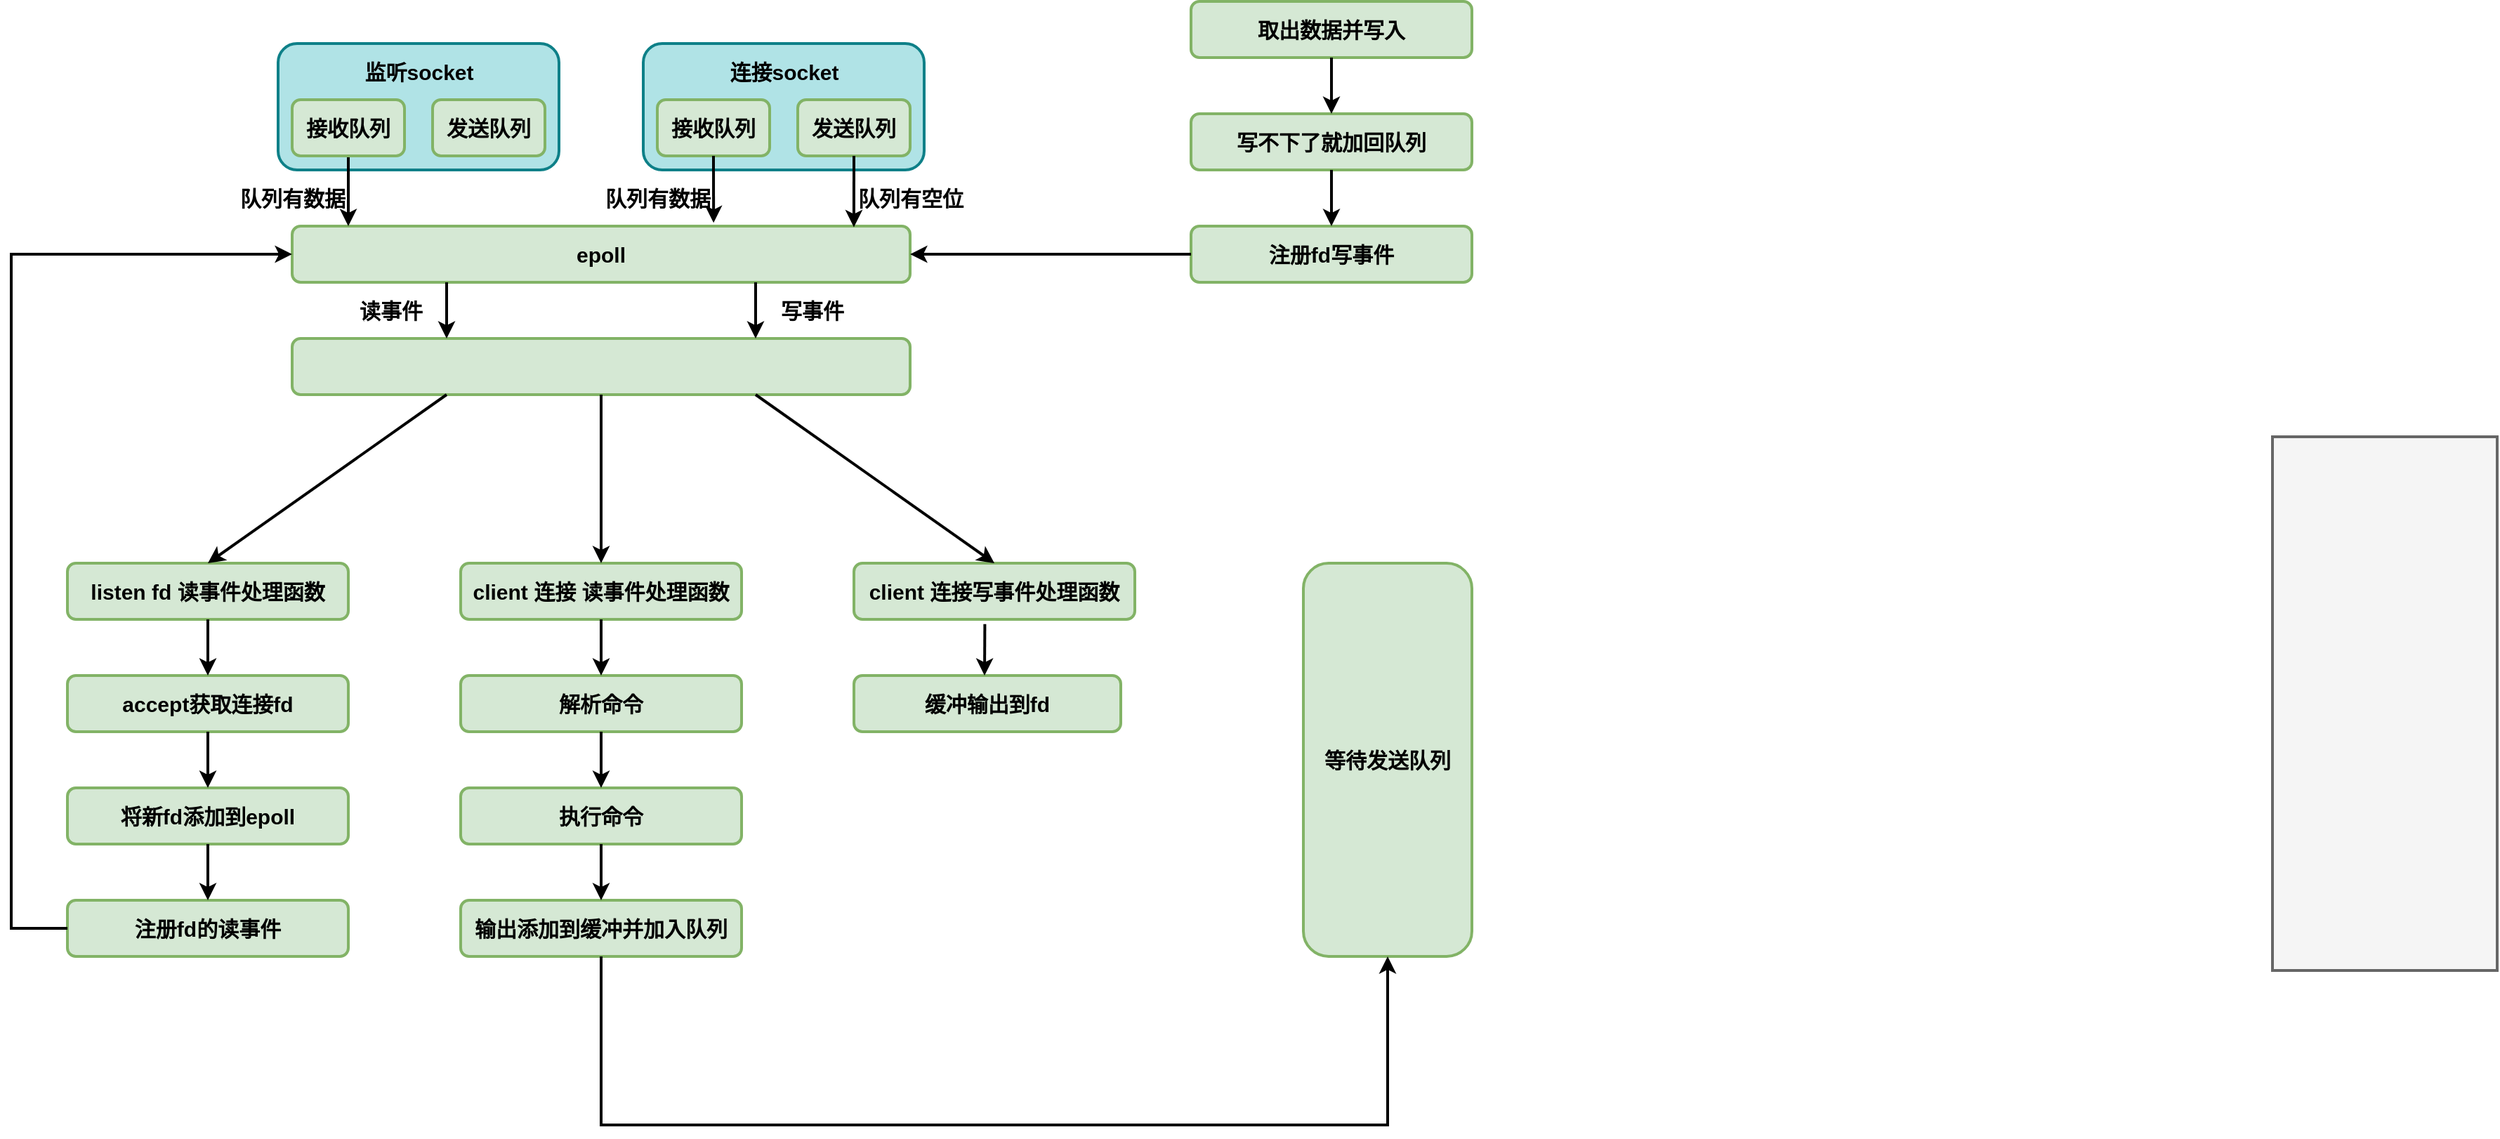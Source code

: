 <mxfile version="20.8.1" type="github">
  <diagram id="QtodGj0ftuX0PRAN--Z4" name="第 1 页">
    <mxGraphModel dx="908" dy="2144" grid="1" gridSize="10" guides="1" tooltips="1" connect="1" arrows="1" fold="1" page="1" pageScale="1" pageWidth="827" pageHeight="1169" math="0" shadow="0">
      <root>
        <mxCell id="0" />
        <mxCell id="1" parent="0" />
        <mxCell id="DcsP90gjUwVZ1aXJp-p7-53" value="" style="rounded=1;whiteSpace=wrap;html=1;strokeWidth=2;fillWeight=4;hachureGap=8;hachureAngle=45;fillColor=#b0e3e6;strokeColor=#0e8088;" vertex="1" parent="1">
          <mxGeometry x="1290" y="30" width="200" height="90" as="geometry" />
        </mxCell>
        <mxCell id="DcsP90gjUwVZ1aXJp-p7-51" value="" style="rounded=1;whiteSpace=wrap;html=1;strokeWidth=2;fillWeight=4;hachureGap=8;hachureAngle=45;fillColor=#b0e3e6;strokeColor=#0e8088;" vertex="1" parent="1">
          <mxGeometry x="1030" y="30" width="200" height="90" as="geometry" />
        </mxCell>
        <mxCell id="DcsP90gjUwVZ1aXJp-p7-25" value="" style="rounded=0;whiteSpace=wrap;html=1;strokeWidth=2;fillWeight=4;hachureGap=8;hachureAngle=45;fillColor=#f5f5f5;strokeColor=#666666;fontSize=15;fontStyle=1;fontColor=#333333;" vertex="1" parent="1">
          <mxGeometry x="2450" y="310" width="160" height="380" as="geometry" />
        </mxCell>
        <mxCell id="DcsP90gjUwVZ1aXJp-p7-2" value="&lt;span style=&quot;font-size: 15px;&quot;&gt;&lt;b&gt;接收队列&lt;/b&gt;&lt;/span&gt;" style="rounded=1;whiteSpace=wrap;html=1;strokeWidth=2;fillWeight=4;hachureGap=8;hachureAngle=45;fillColor=#d5e8d4;strokeColor=#82b366;" vertex="1" parent="1">
          <mxGeometry x="1300" y="70" width="80" height="40" as="geometry" />
        </mxCell>
        <mxCell id="DcsP90gjUwVZ1aXJp-p7-5" value="&lt;span style=&quot;font-size: 15px; font-weight: 700;&quot;&gt;epoll&lt;/span&gt;" style="rounded=1;whiteSpace=wrap;html=1;strokeWidth=2;fillWeight=4;hachureGap=8;hachureAngle=45;fillColor=#d5e8d4;strokeColor=#82b366;" vertex="1" parent="1">
          <mxGeometry x="1040" y="160" width="440" height="40" as="geometry" />
        </mxCell>
        <mxCell id="DcsP90gjUwVZ1aXJp-p7-6" value="&lt;span style=&quot;font-size: 15px; font-weight: 700;&quot;&gt;client 连接 读事件处理函数&lt;/span&gt;" style="rounded=1;whiteSpace=wrap;html=1;strokeWidth=2;fillWeight=4;hachureGap=8;hachureAngle=45;fillColor=#d5e8d4;strokeColor=#82b366;" vertex="1" parent="1">
          <mxGeometry x="1160" y="400" width="200" height="40" as="geometry" />
        </mxCell>
        <mxCell id="DcsP90gjUwVZ1aXJp-p7-7" value="&lt;span style=&quot;font-size: 15px; font-weight: 700;&quot;&gt;client 连接写事件处理函数&lt;/span&gt;" style="rounded=1;whiteSpace=wrap;html=1;strokeWidth=2;fillWeight=4;hachureGap=8;hachureAngle=45;fillColor=#d5e8d4;strokeColor=#82b366;" vertex="1" parent="1">
          <mxGeometry x="1440" y="400" width="200" height="40" as="geometry" />
        </mxCell>
        <mxCell id="DcsP90gjUwVZ1aXJp-p7-8" value="&lt;span style=&quot;font-size: 15px; font-weight: 700;&quot;&gt;listen fd 读事件处理函数&lt;/span&gt;" style="rounded=1;whiteSpace=wrap;html=1;strokeWidth=2;fillWeight=4;hachureGap=8;hachureAngle=45;fillColor=#d5e8d4;strokeColor=#82b366;" vertex="1" parent="1">
          <mxGeometry x="880" y="400" width="200" height="40" as="geometry" />
        </mxCell>
        <mxCell id="DcsP90gjUwVZ1aXJp-p7-9" value="" style="rounded=1;whiteSpace=wrap;html=1;strokeWidth=2;fillWeight=4;hachureGap=8;hachureAngle=45;fillColor=#d5e8d4;strokeColor=#82b366;" vertex="1" parent="1">
          <mxGeometry x="1040" y="240" width="440" height="40" as="geometry" />
        </mxCell>
        <mxCell id="DcsP90gjUwVZ1aXJp-p7-10" value="&lt;span style=&quot;font-size: 15px; font-weight: 700;&quot;&gt;accept获取连接fd&lt;/span&gt;" style="rounded=1;whiteSpace=wrap;html=1;strokeWidth=2;fillWeight=4;hachureGap=8;hachureAngle=45;fillColor=#d5e8d4;strokeColor=#82b366;" vertex="1" parent="1">
          <mxGeometry x="880" y="480" width="200" height="40" as="geometry" />
        </mxCell>
        <mxCell id="DcsP90gjUwVZ1aXJp-p7-11" value="&lt;span style=&quot;font-size: 15px; font-weight: 700;&quot;&gt;将新fd添加到epoll&lt;/span&gt;" style="rounded=1;whiteSpace=wrap;html=1;strokeWidth=2;fillWeight=4;hachureGap=8;hachureAngle=45;fillColor=#d5e8d4;strokeColor=#82b366;" vertex="1" parent="1">
          <mxGeometry x="880" y="560" width="200" height="40" as="geometry" />
        </mxCell>
        <mxCell id="DcsP90gjUwVZ1aXJp-p7-12" value="&lt;span style=&quot;font-size: 15px; font-weight: 700;&quot;&gt;注册fd的读事件&lt;/span&gt;" style="rounded=1;whiteSpace=wrap;html=1;strokeWidth=2;fillWeight=4;hachureGap=8;hachureAngle=45;fillColor=#d5e8d4;strokeColor=#82b366;" vertex="1" parent="1">
          <mxGeometry x="880" y="640" width="200" height="40" as="geometry" />
        </mxCell>
        <mxCell id="DcsP90gjUwVZ1aXJp-p7-13" value="&lt;span style=&quot;font-size: 15px;&quot;&gt;&lt;b&gt;输出添加到缓冲并加入队列&lt;/b&gt;&lt;/span&gt;" style="rounded=1;whiteSpace=wrap;html=1;strokeWidth=2;fillWeight=4;hachureGap=8;hachureAngle=45;fillColor=#d5e8d4;strokeColor=#82b366;" vertex="1" parent="1">
          <mxGeometry x="1160" y="640" width="200" height="40" as="geometry" />
        </mxCell>
        <mxCell id="DcsP90gjUwVZ1aXJp-p7-14" value="&lt;span style=&quot;font-size: 15px; font-weight: 700;&quot;&gt;缓冲输出到fd&lt;/span&gt;" style="rounded=1;whiteSpace=wrap;html=1;strokeWidth=2;fillWeight=4;hachureGap=8;hachureAngle=45;fillColor=#d5e8d4;strokeColor=#82b366;" vertex="1" parent="1">
          <mxGeometry x="1440" y="480" width="190" height="40" as="geometry" />
        </mxCell>
        <mxCell id="DcsP90gjUwVZ1aXJp-p7-15" value="&lt;span style=&quot;font-size: 15px;&quot;&gt;&lt;b&gt;解析命令&lt;/b&gt;&lt;/span&gt;" style="rounded=1;whiteSpace=wrap;html=1;strokeWidth=2;fillWeight=4;hachureGap=8;hachureAngle=45;fillColor=#d5e8d4;strokeColor=#82b366;" vertex="1" parent="1">
          <mxGeometry x="1160" y="480" width="200" height="40" as="geometry" />
        </mxCell>
        <mxCell id="DcsP90gjUwVZ1aXJp-p7-16" value="&lt;span style=&quot;font-size: 15px;&quot;&gt;&lt;b&gt;执行命令&lt;/b&gt;&lt;/span&gt;" style="rounded=1;whiteSpace=wrap;html=1;strokeWidth=2;fillWeight=4;hachureGap=8;hachureAngle=45;fillColor=#d5e8d4;strokeColor=#82b366;" vertex="1" parent="1">
          <mxGeometry x="1160" y="560" width="200" height="40" as="geometry" />
        </mxCell>
        <mxCell id="DcsP90gjUwVZ1aXJp-p7-17" value="" style="endArrow=classic;html=1;rounded=0;strokeWidth=2;exitX=0;exitY=0.5;exitDx=0;exitDy=0;entryX=0;entryY=0.5;entryDx=0;entryDy=0;" edge="1" parent="1" source="DcsP90gjUwVZ1aXJp-p7-12" target="DcsP90gjUwVZ1aXJp-p7-5">
          <mxGeometry width="50" height="50" relative="1" as="geometry">
            <mxPoint x="920" y="300" as="sourcePoint" />
            <mxPoint x="970" y="250" as="targetPoint" />
            <Array as="points">
              <mxPoint x="840" y="660" />
              <mxPoint x="840" y="180" />
            </Array>
          </mxGeometry>
        </mxCell>
        <mxCell id="DcsP90gjUwVZ1aXJp-p7-18" value="" style="endArrow=classic;html=1;rounded=0;strokeWidth=2;exitX=0.5;exitY=1;exitDx=0;exitDy=0;" edge="1" parent="1" source="DcsP90gjUwVZ1aXJp-p7-47">
          <mxGeometry width="50" height="50" relative="1" as="geometry">
            <mxPoint x="1100" y="80" as="sourcePoint" />
            <mxPoint x="1080" y="160" as="targetPoint" />
          </mxGeometry>
        </mxCell>
        <mxCell id="DcsP90gjUwVZ1aXJp-p7-19" value="" style="endArrow=classic;html=1;rounded=0;strokeWidth=2;exitX=0.25;exitY=1;exitDx=0;exitDy=0;entryX=0.25;entryY=0;entryDx=0;entryDy=0;" edge="1" parent="1" source="DcsP90gjUwVZ1aXJp-p7-5" target="DcsP90gjUwVZ1aXJp-p7-9">
          <mxGeometry width="50" height="50" relative="1" as="geometry">
            <mxPoint x="1040" y="90" as="sourcePoint" />
            <mxPoint x="1160" y="170" as="targetPoint" />
          </mxGeometry>
        </mxCell>
        <mxCell id="DcsP90gjUwVZ1aXJp-p7-20" value="" style="endArrow=classic;html=1;rounded=0;strokeWidth=2;exitX=0.25;exitY=1;exitDx=0;exitDy=0;entryX=0.5;entryY=0;entryDx=0;entryDy=0;" edge="1" parent="1" source="DcsP90gjUwVZ1aXJp-p7-9" target="DcsP90gjUwVZ1aXJp-p7-8">
          <mxGeometry width="50" height="50" relative="1" as="geometry">
            <mxPoint x="1160" y="210" as="sourcePoint" />
            <mxPoint x="1160" y="290" as="targetPoint" />
          </mxGeometry>
        </mxCell>
        <mxCell id="DcsP90gjUwVZ1aXJp-p7-21" value="" style="endArrow=classic;html=1;rounded=0;strokeWidth=2;exitX=0.5;exitY=1;exitDx=0;exitDy=0;entryX=0.682;entryY=-0.059;entryDx=0;entryDy=0;entryPerimeter=0;" edge="1" parent="1" source="DcsP90gjUwVZ1aXJp-p7-2" target="DcsP90gjUwVZ1aXJp-p7-5">
          <mxGeometry width="50" height="50" relative="1" as="geometry">
            <mxPoint x="1070" y="90" as="sourcePoint" />
            <mxPoint x="1160" y="170" as="targetPoint" />
          </mxGeometry>
        </mxCell>
        <mxCell id="DcsP90gjUwVZ1aXJp-p7-23" value="" style="endArrow=classic;html=1;rounded=0;strokeWidth=2;exitX=0.5;exitY=1;exitDx=0;exitDy=0;" edge="1" parent="1" source="DcsP90gjUwVZ1aXJp-p7-9" target="DcsP90gjUwVZ1aXJp-p7-6">
          <mxGeometry width="50" height="50" relative="1" as="geometry">
            <mxPoint x="1270" y="210" as="sourcePoint" />
            <mxPoint x="1270" y="290" as="targetPoint" />
          </mxGeometry>
        </mxCell>
        <mxCell id="DcsP90gjUwVZ1aXJp-p7-24" value="等待发送队列" style="rounded=1;whiteSpace=wrap;html=1;strokeWidth=2;fillWeight=4;hachureGap=8;hachureAngle=45;fillColor=#d5e8d4;strokeColor=#82b366;fontSize=15;fontStyle=1" vertex="1" parent="1">
          <mxGeometry x="1760" y="400" width="120" height="280" as="geometry" />
        </mxCell>
        <mxCell id="DcsP90gjUwVZ1aXJp-p7-26" value="" style="endArrow=classic;html=1;rounded=0;strokeWidth=2;fontSize=15;exitX=0.75;exitY=1;exitDx=0;exitDy=0;entryX=0.75;entryY=0;entryDx=0;entryDy=0;" edge="1" parent="1" source="DcsP90gjUwVZ1aXJp-p7-5" target="DcsP90gjUwVZ1aXJp-p7-9">
          <mxGeometry width="50" height="50" relative="1" as="geometry">
            <mxPoint x="1680" y="230" as="sourcePoint" />
            <mxPoint x="1730" y="180" as="targetPoint" />
          </mxGeometry>
        </mxCell>
        <mxCell id="DcsP90gjUwVZ1aXJp-p7-28" value="" style="endArrow=classic;html=1;rounded=0;strokeWidth=2;fontSize=15;exitX=0.5;exitY=1;exitDx=0;exitDy=0;entryX=0.5;entryY=1;entryDx=0;entryDy=0;" edge="1" parent="1" source="DcsP90gjUwVZ1aXJp-p7-13" target="DcsP90gjUwVZ1aXJp-p7-24">
          <mxGeometry width="50" height="50" relative="1" as="geometry">
            <mxPoint x="1230" y="830" as="sourcePoint" />
            <mxPoint x="1280" y="780" as="targetPoint" />
            <Array as="points">
              <mxPoint x="1260" y="800" />
              <mxPoint x="1820" y="800" />
            </Array>
          </mxGeometry>
        </mxCell>
        <mxCell id="DcsP90gjUwVZ1aXJp-p7-29" value="&lt;span style=&quot;font-size: 15px;&quot;&gt;&lt;b&gt;取出数据并写入&lt;/b&gt;&lt;/span&gt;" style="rounded=1;whiteSpace=wrap;html=1;strokeWidth=2;fillWeight=4;hachureGap=8;hachureAngle=45;fillColor=#d5e8d4;strokeColor=#82b366;" vertex="1" parent="1">
          <mxGeometry x="1680" width="200" height="40" as="geometry" />
        </mxCell>
        <mxCell id="DcsP90gjUwVZ1aXJp-p7-30" value="&lt;span style=&quot;font-size: 15px;&quot;&gt;&lt;b&gt;写不下了就加回队列&lt;/b&gt;&lt;/span&gt;" style="rounded=1;whiteSpace=wrap;html=1;strokeWidth=2;fillWeight=4;hachureGap=8;hachureAngle=45;fillColor=#d5e8d4;strokeColor=#82b366;" vertex="1" parent="1">
          <mxGeometry x="1680" y="80" width="200" height="40" as="geometry" />
        </mxCell>
        <mxCell id="DcsP90gjUwVZ1aXJp-p7-31" value="&lt;span style=&quot;font-size: 15px;&quot;&gt;&lt;b&gt;注册fd写事件&lt;/b&gt;&lt;/span&gt;" style="rounded=1;whiteSpace=wrap;html=1;strokeWidth=2;fillWeight=4;hachureGap=8;hachureAngle=45;fillColor=#d5e8d4;strokeColor=#82b366;" vertex="1" parent="1">
          <mxGeometry x="1680" y="160" width="200" height="40" as="geometry" />
        </mxCell>
        <mxCell id="DcsP90gjUwVZ1aXJp-p7-32" value="" style="endArrow=classic;html=1;rounded=0;strokeWidth=2;fontSize=15;exitX=0;exitY=0.5;exitDx=0;exitDy=0;entryX=1;entryY=0.5;entryDx=0;entryDy=0;" edge="1" parent="1" source="DcsP90gjUwVZ1aXJp-p7-31" target="DcsP90gjUwVZ1aXJp-p7-5">
          <mxGeometry width="50" height="50" relative="1" as="geometry">
            <mxPoint x="1380" y="210" as="sourcePoint" />
            <mxPoint x="1380" y="290" as="targetPoint" />
          </mxGeometry>
        </mxCell>
        <mxCell id="DcsP90gjUwVZ1aXJp-p7-33" value="" style="endArrow=classic;html=1;rounded=0;strokeWidth=2;exitX=0.5;exitY=1;exitDx=0;exitDy=0;entryX=0.5;entryY=0;entryDx=0;entryDy=0;" edge="1" parent="1" source="DcsP90gjUwVZ1aXJp-p7-29" target="DcsP90gjUwVZ1aXJp-p7-30">
          <mxGeometry width="50" height="50" relative="1" as="geometry">
            <mxPoint x="1270" y="290" as="sourcePoint" />
            <mxPoint x="1270" y="370" as="targetPoint" />
          </mxGeometry>
        </mxCell>
        <mxCell id="DcsP90gjUwVZ1aXJp-p7-34" value="" style="endArrow=classic;html=1;rounded=0;strokeWidth=2;exitX=0.5;exitY=1;exitDx=0;exitDy=0;entryX=0.5;entryY=0;entryDx=0;entryDy=0;" edge="1" parent="1" source="DcsP90gjUwVZ1aXJp-p7-30" target="DcsP90gjUwVZ1aXJp-p7-31">
          <mxGeometry width="50" height="50" relative="1" as="geometry">
            <mxPoint x="1790" y="50" as="sourcePoint" />
            <mxPoint x="1790" y="90" as="targetPoint" />
          </mxGeometry>
        </mxCell>
        <mxCell id="DcsP90gjUwVZ1aXJp-p7-36" value="" style="endArrow=classic;html=1;rounded=0;strokeWidth=2;fontSize=15;exitX=0.5;exitY=1;exitDx=0;exitDy=0;entryX=0.5;entryY=0;entryDx=0;entryDy=0;" edge="1" parent="1" source="DcsP90gjUwVZ1aXJp-p7-8" target="DcsP90gjUwVZ1aXJp-p7-10">
          <mxGeometry width="50" height="50" relative="1" as="geometry">
            <mxPoint x="900" y="370" as="sourcePoint" />
            <mxPoint x="950" y="320" as="targetPoint" />
          </mxGeometry>
        </mxCell>
        <mxCell id="DcsP90gjUwVZ1aXJp-p7-37" value="" style="endArrow=classic;html=1;rounded=0;strokeWidth=2;fontSize=15;exitX=0.5;exitY=1;exitDx=0;exitDy=0;entryX=0.5;entryY=0;entryDx=0;entryDy=0;" edge="1" parent="1" source="DcsP90gjUwVZ1aXJp-p7-10" target="DcsP90gjUwVZ1aXJp-p7-11">
          <mxGeometry width="50" height="50" relative="1" as="geometry">
            <mxPoint x="880" y="600" as="sourcePoint" />
            <mxPoint x="930" y="550" as="targetPoint" />
          </mxGeometry>
        </mxCell>
        <mxCell id="DcsP90gjUwVZ1aXJp-p7-38" value="" style="endArrow=classic;html=1;rounded=0;strokeWidth=2;fontSize=15;entryX=0.5;entryY=0;entryDx=0;entryDy=0;" edge="1" parent="1" source="DcsP90gjUwVZ1aXJp-p7-11" target="DcsP90gjUwVZ1aXJp-p7-12">
          <mxGeometry width="50" height="50" relative="1" as="geometry">
            <mxPoint x="910" y="750" as="sourcePoint" />
            <mxPoint x="960" y="700" as="targetPoint" />
          </mxGeometry>
        </mxCell>
        <mxCell id="DcsP90gjUwVZ1aXJp-p7-39" value="" style="endArrow=classic;html=1;rounded=0;strokeWidth=2;fontSize=15;exitX=0.5;exitY=1;exitDx=0;exitDy=0;entryX=0.5;entryY=0;entryDx=0;entryDy=0;" edge="1" parent="1" source="DcsP90gjUwVZ1aXJp-p7-6" target="DcsP90gjUwVZ1aXJp-p7-15">
          <mxGeometry width="50" height="50" relative="1" as="geometry">
            <mxPoint x="1170" y="560" as="sourcePoint" />
            <mxPoint x="1220" y="510" as="targetPoint" />
          </mxGeometry>
        </mxCell>
        <mxCell id="DcsP90gjUwVZ1aXJp-p7-40" value="" style="endArrow=classic;html=1;rounded=0;strokeWidth=2;fontSize=15;exitX=0.5;exitY=1;exitDx=0;exitDy=0;" edge="1" parent="1" source="DcsP90gjUwVZ1aXJp-p7-15" target="DcsP90gjUwVZ1aXJp-p7-16">
          <mxGeometry width="50" height="50" relative="1" as="geometry">
            <mxPoint x="1070" y="680" as="sourcePoint" />
            <mxPoint x="1120" y="630" as="targetPoint" />
          </mxGeometry>
        </mxCell>
        <mxCell id="DcsP90gjUwVZ1aXJp-p7-41" value="" style="endArrow=classic;html=1;rounded=0;strokeWidth=2;fontSize=15;exitX=0.5;exitY=1;exitDx=0;exitDy=0;entryX=0.5;entryY=0;entryDx=0;entryDy=0;" edge="1" parent="1" source="DcsP90gjUwVZ1aXJp-p7-16" target="DcsP90gjUwVZ1aXJp-p7-13">
          <mxGeometry width="50" height="50" relative="1" as="geometry">
            <mxPoint x="1110" y="710" as="sourcePoint" />
            <mxPoint x="1160" y="660" as="targetPoint" />
          </mxGeometry>
        </mxCell>
        <mxCell id="DcsP90gjUwVZ1aXJp-p7-42" value="" style="endArrow=classic;html=1;rounded=0;strokeWidth=2;fontSize=15;exitX=0.466;exitY=1.083;exitDx=0;exitDy=0;exitPerimeter=0;" edge="1" parent="1" source="DcsP90gjUwVZ1aXJp-p7-7">
          <mxGeometry width="50" height="50" relative="1" as="geometry">
            <mxPoint x="1540" y="540" as="sourcePoint" />
            <mxPoint x="1533" y="480" as="targetPoint" />
          </mxGeometry>
        </mxCell>
        <mxCell id="DcsP90gjUwVZ1aXJp-p7-43" value="" style="endArrow=classic;html=1;rounded=0;strokeWidth=2;fontSize=15;exitX=0.75;exitY=1;exitDx=0;exitDy=0;entryX=0.5;entryY=0;entryDx=0;entryDy=0;" edge="1" parent="1" source="DcsP90gjUwVZ1aXJp-p7-9" target="DcsP90gjUwVZ1aXJp-p7-7">
          <mxGeometry width="50" height="50" relative="1" as="geometry">
            <mxPoint x="1430" y="360" as="sourcePoint" />
            <mxPoint x="1480" y="310" as="targetPoint" />
          </mxGeometry>
        </mxCell>
        <mxCell id="DcsP90gjUwVZ1aXJp-p7-45" value="&lt;span style=&quot;font-size: 15px;&quot;&gt;&lt;b&gt;发送队列&lt;/b&gt;&lt;/span&gt;" style="rounded=1;whiteSpace=wrap;html=1;strokeWidth=2;fillWeight=4;hachureGap=8;hachureAngle=45;fillColor=#d5e8d4;strokeColor=#82b366;" vertex="1" parent="1">
          <mxGeometry x="1400" y="70" width="80" height="40" as="geometry" />
        </mxCell>
        <mxCell id="DcsP90gjUwVZ1aXJp-p7-47" value="&lt;span style=&quot;font-size: 15px;&quot;&gt;&lt;b&gt;接收队列&lt;/b&gt;&lt;/span&gt;" style="rounded=1;whiteSpace=wrap;html=1;strokeWidth=2;fillWeight=4;hachureGap=8;hachureAngle=45;fillColor=#d5e8d4;strokeColor=#82b366;" vertex="1" parent="1">
          <mxGeometry x="1040" y="70" width="80" height="40" as="geometry" />
        </mxCell>
        <mxCell id="DcsP90gjUwVZ1aXJp-p7-48" value="&lt;span style=&quot;font-size: 15px;&quot;&gt;&lt;b&gt;发送队列&lt;/b&gt;&lt;/span&gt;" style="rounded=1;whiteSpace=wrap;html=1;strokeWidth=2;fillWeight=4;hachureGap=8;hachureAngle=45;fillColor=#d5e8d4;strokeColor=#82b366;" vertex="1" parent="1">
          <mxGeometry x="1140" y="70" width="80" height="40" as="geometry" />
        </mxCell>
        <mxCell id="DcsP90gjUwVZ1aXJp-p7-49" value="" style="endArrow=classic;html=1;rounded=0;strokeWidth=2;exitX=0.5;exitY=1;exitDx=0;exitDy=0;entryX=0.909;entryY=0.019;entryDx=0;entryDy=0;entryPerimeter=0;" edge="1" parent="1" source="DcsP90gjUwVZ1aXJp-p7-45" target="DcsP90gjUwVZ1aXJp-p7-5">
          <mxGeometry width="50" height="50" relative="1" as="geometry">
            <mxPoint x="1090" y="90" as="sourcePoint" />
            <mxPoint x="1160" y="170" as="targetPoint" />
          </mxGeometry>
        </mxCell>
        <mxCell id="DcsP90gjUwVZ1aXJp-p7-52" value="监听socket" style="text;strokeColor=none;fillColor=none;html=1;fontSize=15;fontStyle=1;verticalAlign=middle;align=center;rounded=0;" vertex="1" parent="1">
          <mxGeometry x="1080" y="30" width="100" height="40" as="geometry" />
        </mxCell>
        <mxCell id="DcsP90gjUwVZ1aXJp-p7-54" value="连接socket" style="text;strokeColor=none;fillColor=none;html=1;fontSize=15;fontStyle=1;verticalAlign=middle;align=center;rounded=0;" vertex="1" parent="1">
          <mxGeometry x="1340" y="30" width="100" height="40" as="geometry" />
        </mxCell>
        <mxCell id="DcsP90gjUwVZ1aXJp-p7-55" value="队列有空位" style="text;strokeColor=none;fillColor=none;html=1;fontSize=15;fontStyle=1;verticalAlign=middle;align=center;rounded=0;" vertex="1" parent="1">
          <mxGeometry x="1440" y="120" width="80" height="40" as="geometry" />
        </mxCell>
        <mxCell id="DcsP90gjUwVZ1aXJp-p7-56" value="队列有数据" style="text;strokeColor=none;fillColor=none;html=1;fontSize=15;fontStyle=1;verticalAlign=middle;align=center;rounded=0;" vertex="1" parent="1">
          <mxGeometry x="1260" y="120" width="80" height="40" as="geometry" />
        </mxCell>
        <mxCell id="DcsP90gjUwVZ1aXJp-p7-57" value="队列有数据" style="text;strokeColor=none;fillColor=none;html=1;fontSize=15;fontStyle=1;verticalAlign=middle;align=center;rounded=0;" vertex="1" parent="1">
          <mxGeometry x="1000" y="120" width="80" height="40" as="geometry" />
        </mxCell>
        <mxCell id="DcsP90gjUwVZ1aXJp-p7-58" value="读事件" style="text;strokeColor=none;fillColor=none;html=1;fontSize=15;fontStyle=1;verticalAlign=middle;align=center;rounded=0;" vertex="1" parent="1">
          <mxGeometry x="1070" y="200" width="80" height="40" as="geometry" />
        </mxCell>
        <mxCell id="DcsP90gjUwVZ1aXJp-p7-59" value="写事件" style="text;strokeColor=none;fillColor=none;html=1;fontSize=15;fontStyle=1;verticalAlign=middle;align=center;rounded=0;" vertex="1" parent="1">
          <mxGeometry x="1370" y="200" width="80" height="40" as="geometry" />
        </mxCell>
      </root>
    </mxGraphModel>
  </diagram>
</mxfile>
